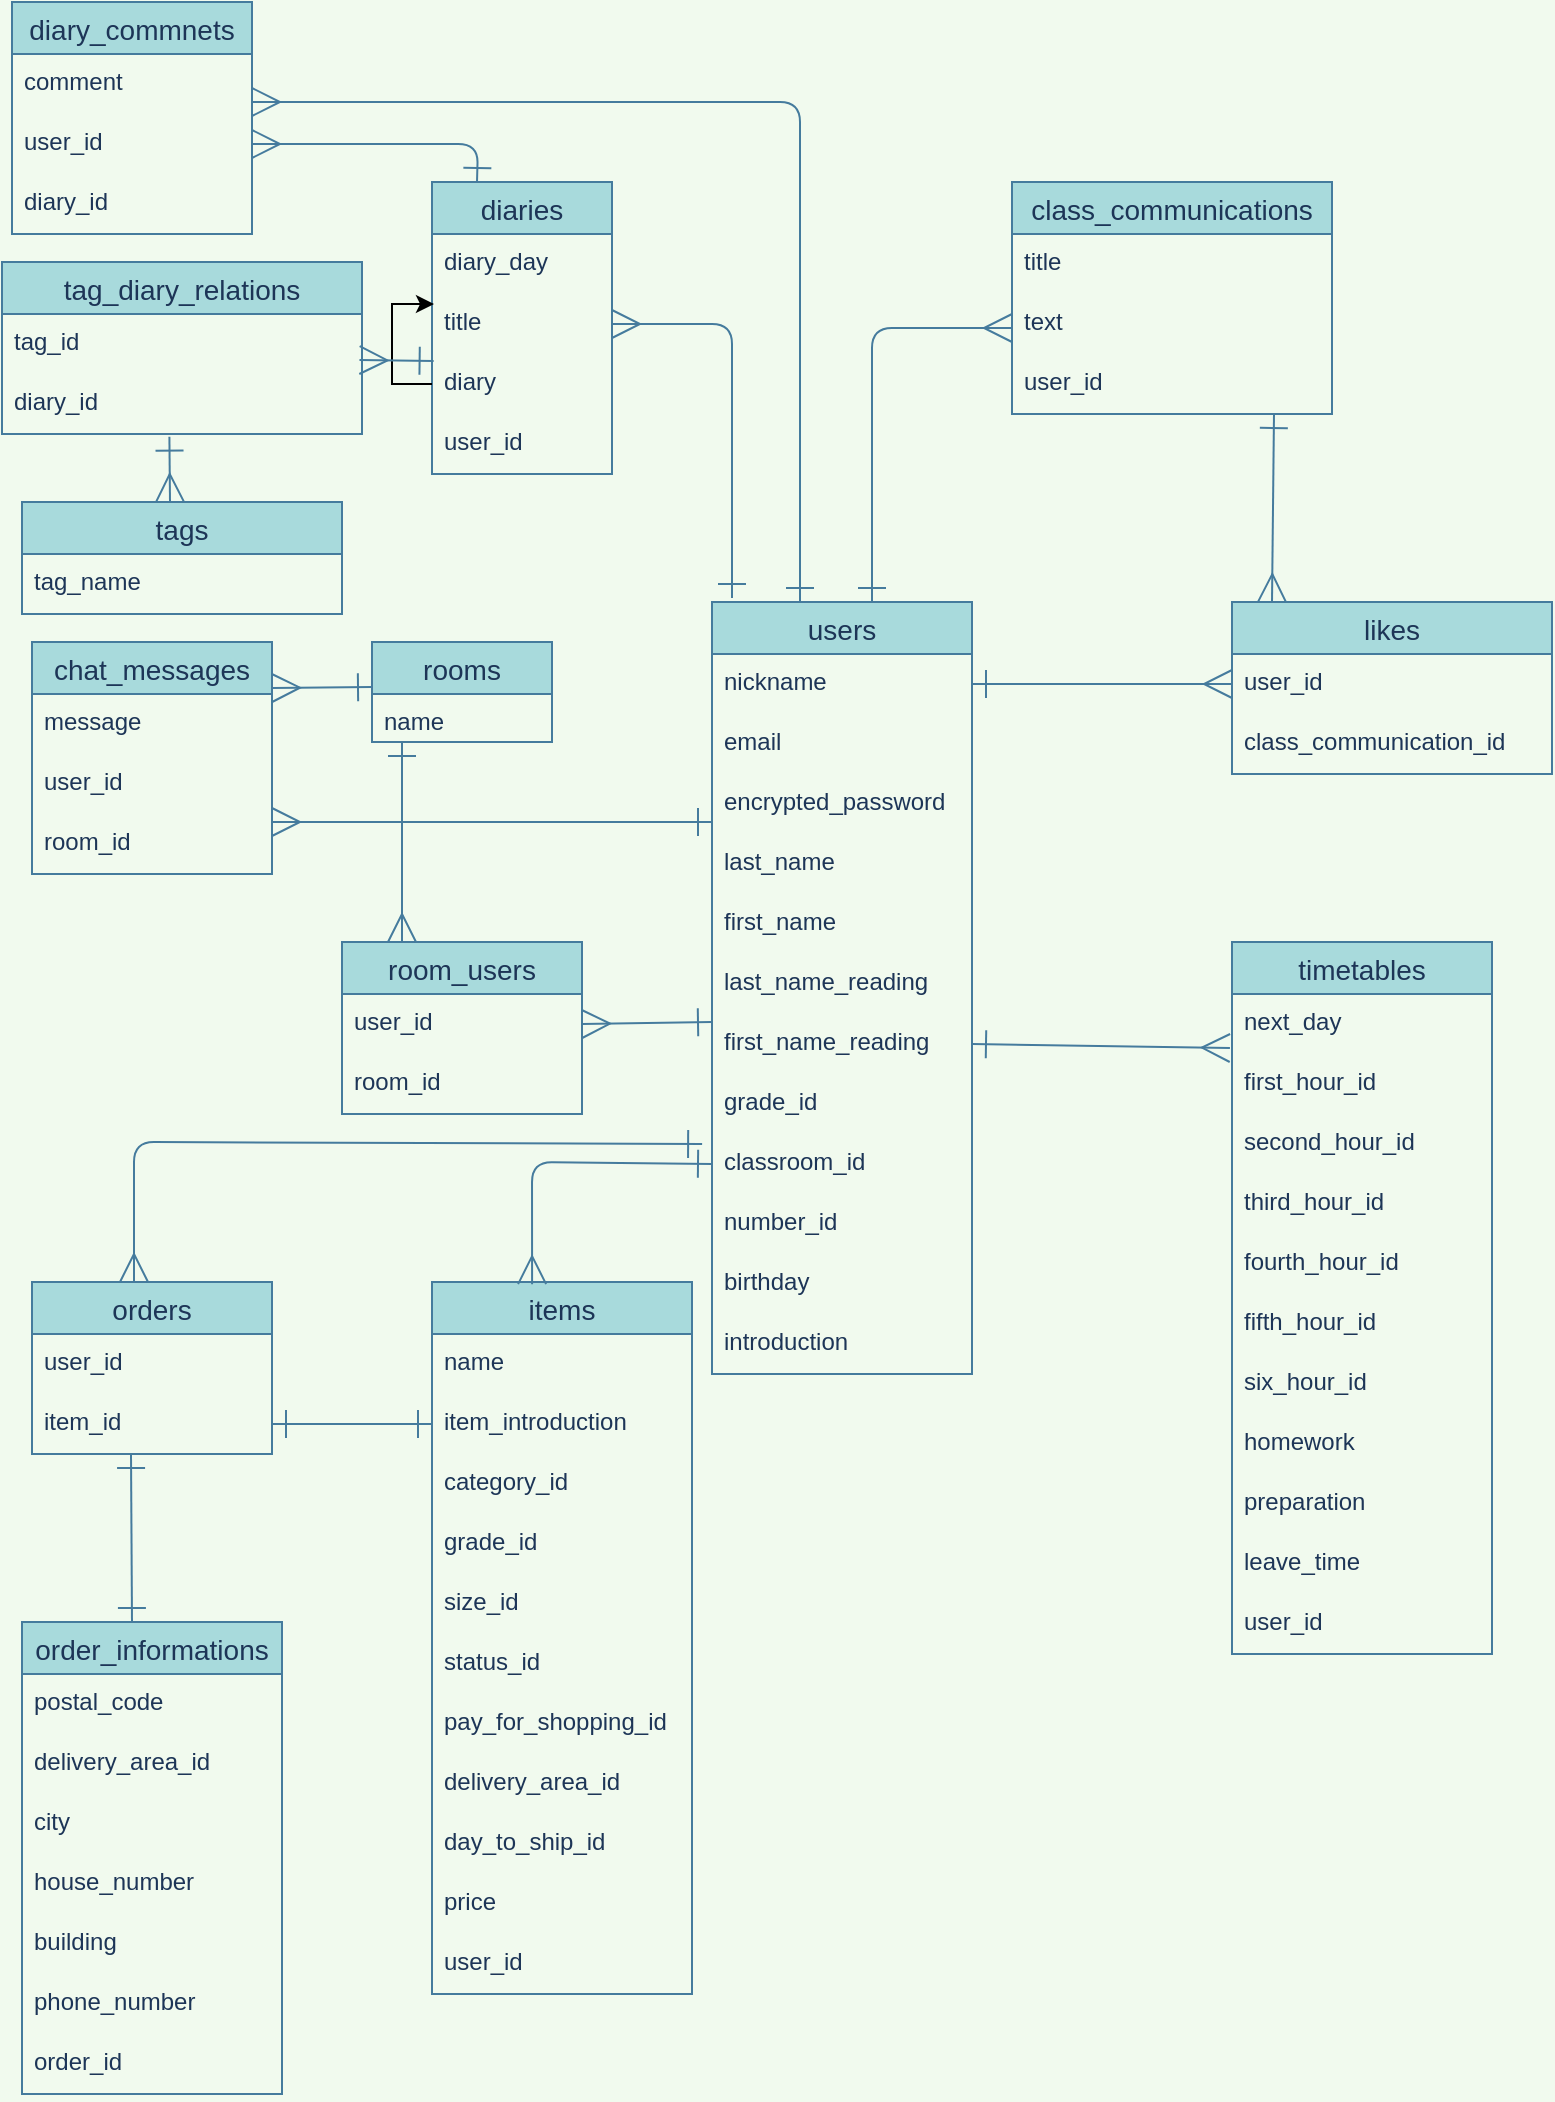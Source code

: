 <mxfile>
    <diagram id="zMT0wAwneieFTZ5EEB_D" name="ページ1">
        <mxGraphModel dx="807" dy="1451" grid="1" gridSize="10" guides="1" tooltips="1" connect="1" arrows="1" fold="1" page="1" pageScale="1" pageWidth="827" pageHeight="1169" background="#F1FAEE" math="0" shadow="0">
            <root>
                <mxCell id="0"/>
                <mxCell id="1" parent="0"/>
                <mxCell id="15" value="users" style="swimlane;fontStyle=0;childLayout=stackLayout;horizontal=1;startSize=26;horizontalStack=0;resizeParent=1;resizeParentMax=0;resizeLast=0;collapsible=1;marginBottom=0;align=center;fontSize=14;fillColor=#A8DADC;strokeColor=#457B9D;fontColor=#1D3557;" parent="1" vertex="1">
                    <mxGeometry x="370" y="290" width="130" height="386" as="geometry"/>
                </mxCell>
                <mxCell id="16" value="nickname" style="text;strokeColor=none;fillColor=none;spacingLeft=4;spacingRight=4;overflow=hidden;rotatable=0;points=[[0,0.5],[1,0.5]];portConstraint=eastwest;fontSize=12;fontColor=#1D3557;" parent="15" vertex="1">
                    <mxGeometry y="26" width="130" height="30" as="geometry"/>
                </mxCell>
                <mxCell id="25" value="email" style="text;strokeColor=none;fillColor=none;spacingLeft=4;spacingRight=4;overflow=hidden;rotatable=0;points=[[0,0.5],[1,0.5]];portConstraint=eastwest;fontSize=12;fontColor=#1D3557;" parent="15" vertex="1">
                    <mxGeometry y="56" width="130" height="30" as="geometry"/>
                </mxCell>
                <mxCell id="26" value="encrypted_password" style="text;strokeColor=none;fillColor=none;spacingLeft=4;spacingRight=4;overflow=hidden;rotatable=0;points=[[0,0.5],[1,0.5]];portConstraint=eastwest;fontSize=12;fontColor=#1D3557;" parent="15" vertex="1">
                    <mxGeometry y="86" width="130" height="30" as="geometry"/>
                </mxCell>
                <mxCell id="28" value="last_name" style="text;strokeColor=none;fillColor=none;spacingLeft=4;spacingRight=4;overflow=hidden;rotatable=0;points=[[0,0.5],[1,0.5]];portConstraint=eastwest;fontSize=12;fontColor=#1D3557;" parent="15" vertex="1">
                    <mxGeometry y="116" width="130" height="30" as="geometry"/>
                </mxCell>
                <mxCell id="29" value="first_name " style="text;strokeColor=none;fillColor=none;spacingLeft=4;spacingRight=4;overflow=hidden;rotatable=0;points=[[0,0.5],[1,0.5]];portConstraint=eastwest;fontSize=12;fontColor=#1D3557;" parent="15" vertex="1">
                    <mxGeometry y="146" width="130" height="30" as="geometry"/>
                </mxCell>
                <mxCell id="30" value="last_name_reading" style="text;strokeColor=none;fillColor=none;spacingLeft=4;spacingRight=4;overflow=hidden;rotatable=0;points=[[0,0.5],[1,0.5]];portConstraint=eastwest;fontSize=12;fontColor=#1D3557;" parent="15" vertex="1">
                    <mxGeometry y="176" width="130" height="30" as="geometry"/>
                </mxCell>
                <mxCell id="31" value="first_name_reading" style="text;strokeColor=none;fillColor=none;spacingLeft=4;spacingRight=4;overflow=hidden;rotatable=0;points=[[0,0.5],[1,0.5]];portConstraint=eastwest;fontSize=12;fontColor=#1D3557;" parent="15" vertex="1">
                    <mxGeometry y="206" width="130" height="30" as="geometry"/>
                </mxCell>
                <mxCell id="136" value="grade_id" style="text;strokeColor=none;fillColor=none;spacingLeft=4;spacingRight=4;overflow=hidden;rotatable=0;points=[[0,0.5],[1,0.5]];portConstraint=eastwest;fontSize=12;fontColor=#1D3557;" parent="15" vertex="1">
                    <mxGeometry y="236" width="130" height="30" as="geometry"/>
                </mxCell>
                <mxCell id="135" value="classroom_id" style="text;strokeColor=none;fillColor=none;spacingLeft=4;spacingRight=4;overflow=hidden;rotatable=0;points=[[0,0.5],[1,0.5]];portConstraint=eastwest;fontSize=12;fontColor=#1D3557;" parent="15" vertex="1">
                    <mxGeometry y="266" width="130" height="30" as="geometry"/>
                </mxCell>
                <mxCell id="137" value="number_id" style="text;strokeColor=none;fillColor=none;spacingLeft=4;spacingRight=4;overflow=hidden;rotatable=0;points=[[0,0.5],[1,0.5]];portConstraint=eastwest;fontSize=12;fontColor=#1D3557;" parent="15" vertex="1">
                    <mxGeometry y="296" width="130" height="30" as="geometry"/>
                </mxCell>
                <mxCell id="33" value="birthday" style="text;strokeColor=none;fillColor=none;spacingLeft=4;spacingRight=4;overflow=hidden;rotatable=0;points=[[0,0.5],[1,0.5]];portConstraint=eastwest;fontSize=12;fontColor=#1D3557;" parent="15" vertex="1">
                    <mxGeometry y="326" width="130" height="30" as="geometry"/>
                </mxCell>
                <mxCell id="34" value="introduction" style="text;strokeColor=none;fillColor=none;spacingLeft=4;spacingRight=4;overflow=hidden;rotatable=0;points=[[0,0.5],[1,0.5]];portConstraint=eastwest;fontSize=12;fontColor=#1D3557;" parent="15" vertex="1">
                    <mxGeometry y="356" width="130" height="30" as="geometry"/>
                </mxCell>
                <mxCell id="35" value="diaries" style="swimlane;fontStyle=0;childLayout=stackLayout;horizontal=1;startSize=26;horizontalStack=0;resizeParent=1;resizeParentMax=0;resizeLast=0;collapsible=1;marginBottom=0;align=center;fontSize=14;fillColor=#A8DADC;strokeColor=#457B9D;fontColor=#1D3557;" parent="1" vertex="1">
                    <mxGeometry x="230" y="80" width="90" height="146" as="geometry"/>
                </mxCell>
                <mxCell id="138" value="diary_day" style="text;strokeColor=none;fillColor=none;spacingLeft=4;spacingRight=4;overflow=hidden;rotatable=0;points=[[0,0.5],[1,0.5]];portConstraint=eastwest;fontSize=12;fontColor=#1D3557;" parent="35" vertex="1">
                    <mxGeometry y="26" width="90" height="30" as="geometry"/>
                </mxCell>
                <mxCell id="36" value="title&#10;" style="text;strokeColor=none;fillColor=none;spacingLeft=4;spacingRight=4;overflow=hidden;rotatable=0;points=[[0,0.5],[1,0.5]];portConstraint=eastwest;fontSize=12;fontColor=#1D3557;" parent="35" vertex="1">
                    <mxGeometry y="56" width="90" height="30" as="geometry"/>
                </mxCell>
                <mxCell id="140" style="edgeStyle=orthogonalEdgeStyle;rounded=0;orthogonalLoop=1;jettySize=auto;html=1;exitX=0;exitY=0.5;exitDx=0;exitDy=0;entryX=0.011;entryY=0.167;entryDx=0;entryDy=0;entryPerimeter=0;" parent="35" source="37" target="36" edge="1">
                    <mxGeometry relative="1" as="geometry"/>
                </mxCell>
                <mxCell id="37" value="diary" style="text;strokeColor=none;fillColor=none;spacingLeft=4;spacingRight=4;overflow=hidden;rotatable=0;points=[[0,0.5],[1,0.5]];portConstraint=eastwest;fontSize=12;fontColor=#1D3557;" parent="35" vertex="1">
                    <mxGeometry y="86" width="90" height="30" as="geometry"/>
                </mxCell>
                <mxCell id="38" value="user_id" style="text;strokeColor=none;fillColor=none;spacingLeft=4;spacingRight=4;overflow=hidden;rotatable=0;points=[[0,0.5],[1,0.5]];portConstraint=eastwest;fontSize=12;fontColor=#1D3557;" parent="35" vertex="1">
                    <mxGeometry y="116" width="90" height="30" as="geometry"/>
                </mxCell>
                <mxCell id="39" value="diary_commnets" style="swimlane;fontStyle=0;childLayout=stackLayout;horizontal=1;startSize=26;horizontalStack=0;resizeParent=1;resizeParentMax=0;resizeLast=0;collapsible=1;marginBottom=0;align=center;fontSize=14;fillColor=#A8DADC;strokeColor=#457B9D;fontColor=#1D3557;" parent="1" vertex="1">
                    <mxGeometry x="20" y="-10" width="120" height="116" as="geometry"/>
                </mxCell>
                <mxCell id="40" value="comment&#10;" style="text;strokeColor=none;fillColor=none;spacingLeft=4;spacingRight=4;overflow=hidden;rotatable=0;points=[[0,0.5],[1,0.5]];portConstraint=eastwest;fontSize=12;fontColor=#1D3557;" parent="39" vertex="1">
                    <mxGeometry y="26" width="120" height="30" as="geometry"/>
                </mxCell>
                <mxCell id="41" value="user_id" style="text;strokeColor=none;fillColor=none;spacingLeft=4;spacingRight=4;overflow=hidden;rotatable=0;points=[[0,0.5],[1,0.5]];portConstraint=eastwest;fontSize=12;fontColor=#1D3557;" parent="39" vertex="1">
                    <mxGeometry y="56" width="120" height="30" as="geometry"/>
                </mxCell>
                <mxCell id="42" value="diary_id" style="text;strokeColor=none;fillColor=none;spacingLeft=4;spacingRight=4;overflow=hidden;rotatable=0;points=[[0,0.5],[1,0.5]];portConstraint=eastwest;fontSize=12;fontColor=#1D3557;" parent="39" vertex="1">
                    <mxGeometry y="86" width="120" height="30" as="geometry"/>
                </mxCell>
                <mxCell id="43" value="rooms" style="swimlane;fontStyle=0;childLayout=stackLayout;horizontal=1;startSize=26;horizontalStack=0;resizeParent=1;resizeParentMax=0;resizeLast=0;collapsible=1;marginBottom=0;align=center;fontSize=14;fillColor=#A8DADC;strokeColor=#457B9D;fontColor=#1D3557;" parent="1" vertex="1">
                    <mxGeometry x="200" y="310" width="90" height="50" as="geometry"/>
                </mxCell>
                <mxCell id="44" value="name" style="text;strokeColor=none;fillColor=none;spacingLeft=4;spacingRight=4;overflow=hidden;rotatable=0;points=[[0,0.5],[1,0.5]];portConstraint=eastwest;fontSize=12;fontColor=#1D3557;" parent="43" vertex="1">
                    <mxGeometry y="26" width="90" height="24" as="geometry"/>
                </mxCell>
                <mxCell id="49" value="chat_messages" style="swimlane;fontStyle=0;childLayout=stackLayout;horizontal=1;startSize=26;horizontalStack=0;resizeParent=1;resizeParentMax=0;resizeLast=0;collapsible=1;marginBottom=0;align=center;fontSize=14;fillColor=#A8DADC;strokeColor=#457B9D;fontColor=#1D3557;" parent="1" vertex="1">
                    <mxGeometry x="30" y="310" width="120" height="116" as="geometry"/>
                </mxCell>
                <mxCell id="50" value="message" style="text;strokeColor=none;fillColor=none;spacingLeft=4;spacingRight=4;overflow=hidden;rotatable=0;points=[[0,0.5],[1,0.5]];portConstraint=eastwest;fontSize=12;fontColor=#1D3557;" parent="49" vertex="1">
                    <mxGeometry y="26" width="120" height="30" as="geometry"/>
                </mxCell>
                <mxCell id="51" value="user_id" style="text;strokeColor=none;fillColor=none;spacingLeft=4;spacingRight=4;overflow=hidden;rotatable=0;points=[[0,0.5],[1,0.5]];portConstraint=eastwest;fontSize=12;fontColor=#1D3557;" parent="49" vertex="1">
                    <mxGeometry y="56" width="120" height="30" as="geometry"/>
                </mxCell>
                <mxCell id="52" value="room_id" style="text;strokeColor=none;fillColor=none;spacingLeft=4;spacingRight=4;overflow=hidden;rotatable=0;points=[[0,0.5],[1,0.5]];portConstraint=eastwest;fontSize=12;fontColor=#1D3557;" parent="49" vertex="1">
                    <mxGeometry y="86" width="120" height="30" as="geometry"/>
                </mxCell>
                <mxCell id="53" value="room_users" style="swimlane;fontStyle=0;childLayout=stackLayout;horizontal=1;startSize=26;horizontalStack=0;resizeParent=1;resizeParentMax=0;resizeLast=0;collapsible=1;marginBottom=0;align=center;fontSize=14;fillColor=#A8DADC;strokeColor=#457B9D;fontColor=#1D3557;" parent="1" vertex="1">
                    <mxGeometry x="185" y="460" width="120" height="86" as="geometry"/>
                </mxCell>
                <mxCell id="55" value="user_id" style="text;strokeColor=none;fillColor=none;spacingLeft=4;spacingRight=4;overflow=hidden;rotatable=0;points=[[0,0.5],[1,0.5]];portConstraint=eastwest;fontSize=12;fontColor=#1D3557;" parent="53" vertex="1">
                    <mxGeometry y="26" width="120" height="30" as="geometry"/>
                </mxCell>
                <mxCell id="56" value="room_id" style="text;strokeColor=none;fillColor=none;spacingLeft=4;spacingRight=4;overflow=hidden;rotatable=0;points=[[0,0.5],[1,0.5]];portConstraint=eastwest;fontSize=12;fontColor=#1D3557;" parent="53" vertex="1">
                    <mxGeometry y="56" width="120" height="30" as="geometry"/>
                </mxCell>
                <mxCell id="57" value="items" style="swimlane;fontStyle=0;childLayout=stackLayout;horizontal=1;startSize=26;horizontalStack=0;resizeParent=1;resizeParentMax=0;resizeLast=0;collapsible=1;marginBottom=0;align=center;fontSize=14;fillColor=#A8DADC;strokeColor=#457B9D;fontColor=#1D3557;" parent="1" vertex="1">
                    <mxGeometry x="230" y="630" width="130" height="356" as="geometry"/>
                </mxCell>
                <mxCell id="58" value="name " style="text;strokeColor=none;fillColor=none;spacingLeft=4;spacingRight=4;overflow=hidden;rotatable=0;points=[[0,0.5],[1,0.5]];portConstraint=eastwest;fontSize=12;fontColor=#1D3557;" parent="57" vertex="1">
                    <mxGeometry y="26" width="130" height="30" as="geometry"/>
                </mxCell>
                <mxCell id="59" value="item_introduction " style="text;strokeColor=none;fillColor=none;spacingLeft=4;spacingRight=4;overflow=hidden;rotatable=0;points=[[0,0.5],[1,0.5]];portConstraint=eastwest;fontSize=12;fontColor=#1D3557;" parent="57" vertex="1">
                    <mxGeometry y="56" width="130" height="30" as="geometry"/>
                </mxCell>
                <mxCell id="60" value="category_id &#10;" style="text;strokeColor=none;fillColor=none;spacingLeft=4;spacingRight=4;overflow=hidden;rotatable=0;points=[[0,0.5],[1,0.5]];portConstraint=eastwest;fontSize=12;fontColor=#1D3557;" parent="57" vertex="1">
                    <mxGeometry y="86" width="130" height="30" as="geometry"/>
                </mxCell>
                <mxCell id="61" value="grade_id" style="text;strokeColor=none;fillColor=none;spacingLeft=4;spacingRight=4;overflow=hidden;rotatable=0;points=[[0,0.5],[1,0.5]];portConstraint=eastwest;fontSize=12;fontColor=#1D3557;" parent="57" vertex="1">
                    <mxGeometry y="116" width="130" height="30" as="geometry"/>
                </mxCell>
                <mxCell id="62" value="size_id" style="text;strokeColor=none;fillColor=none;spacingLeft=4;spacingRight=4;overflow=hidden;rotatable=0;points=[[0,0.5],[1,0.5]];portConstraint=eastwest;fontSize=12;fontColor=#1D3557;" parent="57" vertex="1">
                    <mxGeometry y="146" width="130" height="30" as="geometry"/>
                </mxCell>
                <mxCell id="63" value="status_id" style="text;strokeColor=none;fillColor=none;spacingLeft=4;spacingRight=4;overflow=hidden;rotatable=0;points=[[0,0.5],[1,0.5]];portConstraint=eastwest;fontSize=12;fontColor=#1D3557;" parent="57" vertex="1">
                    <mxGeometry y="176" width="130" height="30" as="geometry"/>
                </mxCell>
                <mxCell id="64" value="pay_for_shopping_id" style="text;strokeColor=none;fillColor=none;spacingLeft=4;spacingRight=4;overflow=hidden;rotatable=0;points=[[0,0.5],[1,0.5]];portConstraint=eastwest;fontSize=12;fontColor=#1D3557;" parent="57" vertex="1">
                    <mxGeometry y="206" width="130" height="30" as="geometry"/>
                </mxCell>
                <mxCell id="70" value="delivery_area_id" style="text;strokeColor=none;fillColor=none;spacingLeft=4;spacingRight=4;overflow=hidden;rotatable=0;points=[[0,0.5],[1,0.5]];portConstraint=eastwest;fontSize=12;fontColor=#1D3557;" parent="57" vertex="1">
                    <mxGeometry y="236" width="130" height="30" as="geometry"/>
                </mxCell>
                <mxCell id="65" value="day_to_ship_id&#10;" style="text;strokeColor=none;fillColor=none;spacingLeft=4;spacingRight=4;overflow=hidden;rotatable=0;points=[[0,0.5],[1,0.5]];portConstraint=eastwest;fontSize=12;fontColor=#1D3557;" parent="57" vertex="1">
                    <mxGeometry y="266" width="130" height="30" as="geometry"/>
                </mxCell>
                <mxCell id="66" value="price &#10;" style="text;strokeColor=none;fillColor=none;spacingLeft=4;spacingRight=4;overflow=hidden;rotatable=0;points=[[0,0.5],[1,0.5]];portConstraint=eastwest;fontSize=12;fontColor=#1D3557;" parent="57" vertex="1">
                    <mxGeometry y="296" width="130" height="30" as="geometry"/>
                </mxCell>
                <mxCell id="67" value="user_id" style="text;strokeColor=none;fillColor=none;spacingLeft=4;spacingRight=4;overflow=hidden;rotatable=0;points=[[0,0.5],[1,0.5]];portConstraint=eastwest;fontSize=12;fontColor=#1D3557;" parent="57" vertex="1">
                    <mxGeometry y="326" width="130" height="30" as="geometry"/>
                </mxCell>
                <mxCell id="71" value="orders" style="swimlane;fontStyle=0;childLayout=stackLayout;horizontal=1;startSize=26;horizontalStack=0;resizeParent=1;resizeParentMax=0;resizeLast=0;collapsible=1;marginBottom=0;align=center;fontSize=14;fillColor=#A8DADC;strokeColor=#457B9D;fontColor=#1D3557;" parent="1" vertex="1">
                    <mxGeometry x="30" y="630" width="120" height="86" as="geometry"/>
                </mxCell>
                <mxCell id="72" value="user_id" style="text;strokeColor=none;fillColor=none;spacingLeft=4;spacingRight=4;overflow=hidden;rotatable=0;points=[[0,0.5],[1,0.5]];portConstraint=eastwest;fontSize=12;fontColor=#1D3557;" parent="71" vertex="1">
                    <mxGeometry y="26" width="120" height="30" as="geometry"/>
                </mxCell>
                <mxCell id="73" value="item_id" style="text;strokeColor=none;fillColor=none;spacingLeft=4;spacingRight=4;overflow=hidden;rotatable=0;points=[[0,0.5],[1,0.5]];portConstraint=eastwest;fontSize=12;fontColor=#1D3557;" parent="71" vertex="1">
                    <mxGeometry y="56" width="120" height="30" as="geometry"/>
                </mxCell>
                <mxCell id="74" value="order_informations" style="swimlane;fontStyle=0;childLayout=stackLayout;horizontal=1;startSize=26;horizontalStack=0;resizeParent=1;resizeParentMax=0;resizeLast=0;collapsible=1;marginBottom=0;align=center;fontSize=14;fillColor=#A8DADC;strokeColor=#457B9D;fontColor=#1D3557;" parent="1" vertex="1">
                    <mxGeometry x="25" y="800" width="130" height="236" as="geometry"/>
                </mxCell>
                <mxCell id="76" value="postal_code" style="text;strokeColor=none;fillColor=none;spacingLeft=4;spacingRight=4;overflow=hidden;rotatable=0;points=[[0,0.5],[1,0.5]];portConstraint=eastwest;fontSize=12;fontColor=#1D3557;" parent="74" vertex="1">
                    <mxGeometry y="26" width="130" height="30" as="geometry"/>
                </mxCell>
                <mxCell id="77" value="delivery_area_id" style="text;strokeColor=none;fillColor=none;spacingLeft=4;spacingRight=4;overflow=hidden;rotatable=0;points=[[0,0.5],[1,0.5]];portConstraint=eastwest;fontSize=12;fontColor=#1D3557;" parent="74" vertex="1">
                    <mxGeometry y="56" width="130" height="30" as="geometry"/>
                </mxCell>
                <mxCell id="78" value="city" style="text;strokeColor=none;fillColor=none;spacingLeft=4;spacingRight=4;overflow=hidden;rotatable=0;points=[[0,0.5],[1,0.5]];portConstraint=eastwest;fontSize=12;fontColor=#1D3557;" parent="74" vertex="1">
                    <mxGeometry y="86" width="130" height="30" as="geometry"/>
                </mxCell>
                <mxCell id="79" value="house_number" style="text;strokeColor=none;fillColor=none;spacingLeft=4;spacingRight=4;overflow=hidden;rotatable=0;points=[[0,0.5],[1,0.5]];portConstraint=eastwest;fontSize=12;fontColor=#1D3557;" parent="74" vertex="1">
                    <mxGeometry y="116" width="130" height="30" as="geometry"/>
                </mxCell>
                <mxCell id="80" value="building" style="text;strokeColor=none;fillColor=none;spacingLeft=4;spacingRight=4;overflow=hidden;rotatable=0;points=[[0,0.5],[1,0.5]];portConstraint=eastwest;fontSize=12;fontColor=#1D3557;" parent="74" vertex="1">
                    <mxGeometry y="146" width="130" height="30" as="geometry"/>
                </mxCell>
                <mxCell id="81" value="phone_number" style="text;strokeColor=none;fillColor=none;spacingLeft=4;spacingRight=4;overflow=hidden;rotatable=0;points=[[0,0.5],[1,0.5]];portConstraint=eastwest;fontSize=12;fontColor=#1D3557;" parent="74" vertex="1">
                    <mxGeometry y="176" width="130" height="30" as="geometry"/>
                </mxCell>
                <mxCell id="85" value="order_id" style="text;strokeColor=none;fillColor=none;spacingLeft=4;spacingRight=4;overflow=hidden;rotatable=0;points=[[0,0.5],[1,0.5]];portConstraint=eastwest;fontSize=12;fontColor=#1D3557;" parent="74" vertex="1">
                    <mxGeometry y="206" width="130" height="30" as="geometry"/>
                </mxCell>
                <mxCell id="86" value="class_communications" style="swimlane;fontStyle=0;childLayout=stackLayout;horizontal=1;startSize=26;horizontalStack=0;resizeParent=1;resizeParentMax=0;resizeLast=0;collapsible=1;marginBottom=0;align=center;fontSize=14;fillColor=#A8DADC;strokeColor=#457B9D;fontColor=#1D3557;" parent="1" vertex="1">
                    <mxGeometry x="520" y="80" width="160" height="116" as="geometry"/>
                </mxCell>
                <mxCell id="87" value="title" style="text;strokeColor=none;fillColor=none;spacingLeft=4;spacingRight=4;overflow=hidden;rotatable=0;points=[[0,0.5],[1,0.5]];portConstraint=eastwest;fontSize=12;fontColor=#1D3557;" parent="86" vertex="1">
                    <mxGeometry y="26" width="160" height="30" as="geometry"/>
                </mxCell>
                <mxCell id="88" value="text" style="text;strokeColor=none;fillColor=none;spacingLeft=4;spacingRight=4;overflow=hidden;rotatable=0;points=[[0,0.5],[1,0.5]];portConstraint=eastwest;fontSize=12;fontColor=#1D3557;" parent="86" vertex="1">
                    <mxGeometry y="56" width="160" height="30" as="geometry"/>
                </mxCell>
                <mxCell id="89" value="user_id" style="text;strokeColor=none;fillColor=none;spacingLeft=4;spacingRight=4;overflow=hidden;rotatable=0;points=[[0,0.5],[1,0.5]];portConstraint=eastwest;fontSize=12;fontColor=#1D3557;" parent="86" vertex="1">
                    <mxGeometry y="86" width="160" height="30" as="geometry"/>
                </mxCell>
                <mxCell id="90" value="likes" style="swimlane;fontStyle=0;childLayout=stackLayout;horizontal=1;startSize=26;horizontalStack=0;resizeParent=1;resizeParentMax=0;resizeLast=0;collapsible=1;marginBottom=0;align=center;fontSize=14;fillColor=#A8DADC;strokeColor=#457B9D;fontColor=#1D3557;" parent="1" vertex="1">
                    <mxGeometry x="630" y="290" width="160" height="86" as="geometry"/>
                </mxCell>
                <mxCell id="91" value="user_id" style="text;strokeColor=none;fillColor=none;spacingLeft=4;spacingRight=4;overflow=hidden;rotatable=0;points=[[0,0.5],[1,0.5]];portConstraint=eastwest;fontSize=12;fontColor=#1D3557;" parent="90" vertex="1">
                    <mxGeometry y="26" width="160" height="30" as="geometry"/>
                </mxCell>
                <mxCell id="92" value="class_communication_id" style="text;strokeColor=none;fillColor=none;spacingLeft=4;spacingRight=4;overflow=hidden;rotatable=0;points=[[0,0.5],[1,0.5]];portConstraint=eastwest;fontSize=12;fontColor=#1D3557;" parent="90" vertex="1">
                    <mxGeometry y="56" width="160" height="30" as="geometry"/>
                </mxCell>
                <mxCell id="96" value="tags" style="swimlane;fontStyle=0;childLayout=stackLayout;horizontal=1;startSize=26;horizontalStack=0;resizeParent=1;resizeParentMax=0;resizeLast=0;collapsible=1;marginBottom=0;align=center;fontSize=14;fillColor=#A8DADC;strokeColor=#457B9D;fontColor=#1D3557;" parent="1" vertex="1">
                    <mxGeometry x="25" y="240" width="160" height="56" as="geometry"/>
                </mxCell>
                <mxCell id="97" value="tag_name" style="text;strokeColor=none;fillColor=none;spacingLeft=4;spacingRight=4;overflow=hidden;rotatable=0;points=[[0,0.5],[1,0.5]];portConstraint=eastwest;fontSize=12;fontColor=#1D3557;" parent="96" vertex="1">
                    <mxGeometry y="26" width="160" height="30" as="geometry"/>
                </mxCell>
                <mxCell id="99" value="tag_diary_relations" style="swimlane;fontStyle=0;childLayout=stackLayout;horizontal=1;startSize=26;horizontalStack=0;resizeParent=1;resizeParentMax=0;resizeLast=0;collapsible=1;marginBottom=0;align=center;fontSize=14;fillColor=#A8DADC;strokeColor=#457B9D;fontColor=#1D3557;" parent="1" vertex="1">
                    <mxGeometry x="15" y="120" width="180" height="86" as="geometry"/>
                </mxCell>
                <mxCell id="100" value="tag_id" style="text;strokeColor=none;fillColor=none;spacingLeft=4;spacingRight=4;overflow=hidden;rotatable=0;points=[[0,0.5],[1,0.5]];portConstraint=eastwest;fontSize=12;fontColor=#1D3557;" parent="99" vertex="1">
                    <mxGeometry y="26" width="180" height="30" as="geometry"/>
                </mxCell>
                <mxCell id="103" value="diary_id" style="text;strokeColor=none;fillColor=none;spacingLeft=4;spacingRight=4;overflow=hidden;rotatable=0;points=[[0,0.5],[1,0.5]];portConstraint=eastwest;fontSize=12;fontColor=#1D3557;" parent="99" vertex="1">
                    <mxGeometry y="56" width="180" height="30" as="geometry"/>
                </mxCell>
                <mxCell id="104" value="timetables" style="swimlane;fontStyle=0;childLayout=stackLayout;horizontal=1;startSize=26;horizontalStack=0;resizeParent=1;resizeParentMax=0;resizeLast=0;collapsible=1;marginBottom=0;align=center;fontSize=14;fillColor=#A8DADC;strokeColor=#457B9D;fontColor=#1D3557;" parent="1" vertex="1">
                    <mxGeometry x="630" y="460" width="130" height="356" as="geometry"/>
                </mxCell>
                <mxCell id="116" value="next_day" style="text;strokeColor=none;fillColor=none;spacingLeft=4;spacingRight=4;overflow=hidden;rotatable=0;points=[[0,0.5],[1,0.5]];portConstraint=eastwest;fontSize=12;fontColor=#1D3557;" parent="104" vertex="1">
                    <mxGeometry y="26" width="130" height="30" as="geometry"/>
                </mxCell>
                <mxCell id="105" value="first_hour_id" style="text;strokeColor=none;fillColor=none;spacingLeft=4;spacingRight=4;overflow=hidden;rotatable=0;points=[[0,0.5],[1,0.5]];portConstraint=eastwest;fontSize=12;fontColor=#1D3557;" parent="104" vertex="1">
                    <mxGeometry y="56" width="130" height="30" as="geometry"/>
                </mxCell>
                <mxCell id="106" value="second_hour_id" style="text;strokeColor=none;fillColor=none;spacingLeft=4;spacingRight=4;overflow=hidden;rotatable=0;points=[[0,0.5],[1,0.5]];portConstraint=eastwest;fontSize=12;fontColor=#1D3557;" parent="104" vertex="1">
                    <mxGeometry y="86" width="130" height="30" as="geometry"/>
                </mxCell>
                <mxCell id="107" value="third_hour_id" style="text;strokeColor=none;fillColor=none;spacingLeft=4;spacingRight=4;overflow=hidden;rotatable=0;points=[[0,0.5],[1,0.5]];portConstraint=eastwest;fontSize=12;fontColor=#1D3557;" parent="104" vertex="1">
                    <mxGeometry y="116" width="130" height="30" as="geometry"/>
                </mxCell>
                <mxCell id="108" value="fourth_hour_id" style="text;strokeColor=none;fillColor=none;spacingLeft=4;spacingRight=4;overflow=hidden;rotatable=0;points=[[0,0.5],[1,0.5]];portConstraint=eastwest;fontSize=12;fontColor=#1D3557;" parent="104" vertex="1">
                    <mxGeometry y="146" width="130" height="30" as="geometry"/>
                </mxCell>
                <mxCell id="109" value="fifth_hour_id" style="text;strokeColor=none;fillColor=none;spacingLeft=4;spacingRight=4;overflow=hidden;rotatable=0;points=[[0,0.5],[1,0.5]];portConstraint=eastwest;fontSize=12;fontColor=#1D3557;" parent="104" vertex="1">
                    <mxGeometry y="176" width="130" height="30" as="geometry"/>
                </mxCell>
                <mxCell id="110" value="six_hour_id" style="text;strokeColor=none;fillColor=none;spacingLeft=4;spacingRight=4;overflow=hidden;rotatable=0;points=[[0,0.5],[1,0.5]];portConstraint=eastwest;fontSize=12;fontColor=#1D3557;" parent="104" vertex="1">
                    <mxGeometry y="206" width="130" height="30" as="geometry"/>
                </mxCell>
                <mxCell id="111" value="homework" style="text;strokeColor=none;fillColor=none;spacingLeft=4;spacingRight=4;overflow=hidden;rotatable=0;points=[[0,0.5],[1,0.5]];portConstraint=eastwest;fontSize=12;fontColor=#1D3557;" parent="104" vertex="1">
                    <mxGeometry y="236" width="130" height="30" as="geometry"/>
                </mxCell>
                <mxCell id="112" value="preparation" style="text;strokeColor=none;fillColor=none;spacingLeft=4;spacingRight=4;overflow=hidden;rotatable=0;points=[[0,0.5],[1,0.5]];portConstraint=eastwest;fontSize=12;fontColor=#1D3557;" parent="104" vertex="1">
                    <mxGeometry y="266" width="130" height="30" as="geometry"/>
                </mxCell>
                <mxCell id="113" value="leave_time" style="text;strokeColor=none;fillColor=none;spacingLeft=4;spacingRight=4;overflow=hidden;rotatable=0;points=[[0,0.5],[1,0.5]];portConstraint=eastwest;fontSize=12;fontColor=#1D3557;" parent="104" vertex="1">
                    <mxGeometry y="296" width="130" height="30" as="geometry"/>
                </mxCell>
                <mxCell id="115" value="user_id" style="text;strokeColor=none;fillColor=none;spacingLeft=4;spacingRight=4;overflow=hidden;rotatable=0;points=[[0,0.5],[1,0.5]];portConstraint=eastwest;fontSize=12;fontColor=#1D3557;" parent="104" vertex="1">
                    <mxGeometry y="326" width="130" height="30" as="geometry"/>
                </mxCell>
                <mxCell id="118" style="edgeStyle=none;rounded=1;sketch=0;orthogonalLoop=1;jettySize=auto;html=1;entryX=1;entryY=0.5;entryDx=0;entryDy=0;fontColor=#1D3557;strokeColor=#457B9D;fillColor=#A8DADC;endArrow=ERmany;endFill=0;endSize=12;startSize=12;startArrow=ERone;startFill=0;" parent="1" target="36" edge="1">
                    <mxGeometry relative="1" as="geometry">
                        <mxPoint x="380" y="288" as="sourcePoint"/>
                        <Array as="points">
                            <mxPoint x="380" y="220"/>
                            <mxPoint x="380" y="151"/>
                            <mxPoint x="340" y="151"/>
                        </Array>
                    </mxGeometry>
                </mxCell>
                <mxCell id="119" style="edgeStyle=none;rounded=1;sketch=0;orthogonalLoop=1;jettySize=auto;html=1;exitX=0.25;exitY=0;exitDx=0;exitDy=0;entryX=1;entryY=0.5;entryDx=0;entryDy=0;fontColor=#1D3557;startArrow=ERone;startFill=0;endArrow=ERmany;endFill=0;startSize=12;endSize=12;strokeColor=#457B9D;fillColor=#A8DADC;" parent="1" source="35" target="41" edge="1">
                    <mxGeometry relative="1" as="geometry">
                        <Array as="points">
                            <mxPoint x="253" y="61"/>
                        </Array>
                    </mxGeometry>
                </mxCell>
                <mxCell id="120" style="edgeStyle=none;rounded=1;sketch=0;orthogonalLoop=1;jettySize=auto;html=1;fontColor=#1D3557;strokeColor=#457B9D;fillColor=#A8DADC;endArrow=ERmany;endFill=0;endSize=12;startSize=12;startArrow=ERone;startFill=0;" parent="1" edge="1">
                    <mxGeometry relative="1" as="geometry">
                        <mxPoint x="414" y="290" as="sourcePoint"/>
                        <mxPoint x="140" y="40" as="targetPoint"/>
                        <Array as="points">
                            <mxPoint x="414" y="222"/>
                            <mxPoint x="414" y="40"/>
                            <mxPoint x="210" y="40"/>
                            <mxPoint x="190" y="40"/>
                        </Array>
                    </mxGeometry>
                </mxCell>
                <mxCell id="121" style="edgeStyle=none;rounded=1;sketch=0;orthogonalLoop=1;jettySize=auto;html=1;fontColor=#1D3557;startArrow=ERone;startFill=0;endArrow=ERmany;endFill=0;startSize=12;endSize=12;strokeColor=#457B9D;fillColor=#A8DADC;" parent="1" edge="1">
                    <mxGeometry relative="1" as="geometry">
                        <mxPoint x="370" y="500" as="sourcePoint"/>
                        <mxPoint x="305" y="501" as="targetPoint"/>
                    </mxGeometry>
                </mxCell>
                <mxCell id="122" style="edgeStyle=none;rounded=1;sketch=0;orthogonalLoop=1;jettySize=auto;html=1;fontColor=#1D3557;strokeColor=#457B9D;fillColor=#A8DADC;endArrow=ERmany;endFill=0;endSize=12;startSize=12;startArrow=ERone;startFill=0;entryX=0.25;entryY=0;entryDx=0;entryDy=0;" parent="1" target="53" edge="1">
                    <mxGeometry relative="1" as="geometry">
                        <mxPoint x="215" y="360" as="sourcePoint"/>
                        <mxPoint x="215" y="460" as="targetPoint"/>
                        <Array as="points"/>
                    </mxGeometry>
                </mxCell>
                <mxCell id="123" style="edgeStyle=none;rounded=1;sketch=0;orthogonalLoop=1;jettySize=auto;html=1;exitX=0;exitY=0.5;exitDx=0;exitDy=0;fontColor=#1D3557;startArrow=ERone;startFill=0;endArrow=ERmany;endFill=0;startSize=12;endSize=12;strokeColor=#457B9D;fillColor=#A8DADC;" parent="1" edge="1">
                    <mxGeometry relative="1" as="geometry">
                        <mxPoint x="370" y="400" as="sourcePoint"/>
                        <mxPoint x="150" y="400" as="targetPoint"/>
                    </mxGeometry>
                </mxCell>
                <mxCell id="124" style="edgeStyle=none;rounded=1;sketch=0;orthogonalLoop=1;jettySize=auto;html=1;exitX=0;exitY=0.5;exitDx=0;exitDy=0;fontColor=#1D3557;startArrow=ERone;startFill=0;endArrow=ERmany;endFill=0;startSize=12;endSize=12;strokeColor=#457B9D;fillColor=#A8DADC;" parent="1" edge="1">
                    <mxGeometry relative="1" as="geometry">
                        <mxPoint x="200" y="332.5" as="sourcePoint"/>
                        <mxPoint x="150" y="333" as="targetPoint"/>
                    </mxGeometry>
                </mxCell>
                <mxCell id="125" style="edgeStyle=none;rounded=1;sketch=0;orthogonalLoop=1;jettySize=auto;html=1;exitX=0;exitY=0.5;exitDx=0;exitDy=0;entryX=0.385;entryY=0.003;entryDx=0;entryDy=0;entryPerimeter=0;fontColor=#1D3557;startArrow=ERone;startFill=0;endArrow=ERmany;endFill=0;startSize=12;endSize=12;strokeColor=#457B9D;fillColor=#A8DADC;" parent="1" source="135" target="57" edge="1">
                    <mxGeometry relative="1" as="geometry">
                        <Array as="points">
                            <mxPoint x="280" y="570"/>
                        </Array>
                    </mxGeometry>
                </mxCell>
                <mxCell id="126" style="edgeStyle=none;rounded=1;sketch=0;orthogonalLoop=1;jettySize=auto;html=1;exitX=-0.038;exitY=0.167;exitDx=0;exitDy=0;entryX=0.425;entryY=0;entryDx=0;entryDy=0;entryPerimeter=0;fontColor=#1D3557;startArrow=ERone;startFill=0;endArrow=ERmany;endFill=0;startSize=12;endSize=12;strokeColor=#457B9D;fillColor=#A8DADC;exitPerimeter=0;" parent="1" source="135" target="71" edge="1">
                    <mxGeometry relative="1" as="geometry">
                        <mxPoint x="370" y="555.5" as="sourcePoint"/>
                        <mxPoint x="280.95" y="614.5" as="targetPoint"/>
                        <Array as="points">
                            <mxPoint x="81" y="560"/>
                        </Array>
                    </mxGeometry>
                </mxCell>
                <mxCell id="127" style="edgeStyle=none;rounded=1;sketch=0;orthogonalLoop=1;jettySize=auto;html=1;entryX=1;entryY=0.5;entryDx=0;entryDy=0;fontColor=#1D3557;startArrow=ERone;startFill=0;endArrow=ERone;endFill=0;startSize=12;endSize=12;strokeColor=#457B9D;fillColor=#A8DADC;" parent="1" target="73" edge="1">
                    <mxGeometry relative="1" as="geometry">
                        <mxPoint x="230" y="701" as="sourcePoint"/>
                    </mxGeometry>
                </mxCell>
                <mxCell id="128" style="edgeStyle=none;rounded=1;sketch=0;orthogonalLoop=1;jettySize=auto;html=1;fontColor=#1D3557;strokeColor=#457B9D;fillColor=#A8DADC;endArrow=ERone;endFill=0;endSize=12;startSize=12;startArrow=ERone;startFill=0;" parent="1" edge="1">
                    <mxGeometry relative="1" as="geometry">
                        <mxPoint x="79.5" y="716" as="sourcePoint"/>
                        <mxPoint x="80" y="800" as="targetPoint"/>
                        <Array as="points"/>
                    </mxGeometry>
                </mxCell>
                <mxCell id="129" style="edgeStyle=none;rounded=1;sketch=0;orthogonalLoop=1;jettySize=auto;html=1;fontColor=#1D3557;strokeColor=#457B9D;fillColor=#A8DADC;endArrow=ERmany;endFill=0;endSize=12;startSize=12;startArrow=ERone;startFill=0;" parent="1" edge="1">
                    <mxGeometry relative="1" as="geometry">
                        <mxPoint x="450" y="290" as="sourcePoint"/>
                        <mxPoint x="520" y="153" as="targetPoint"/>
                        <Array as="points">
                            <mxPoint x="450" y="222"/>
                            <mxPoint x="450" y="153"/>
                            <mxPoint x="510" y="153"/>
                        </Array>
                    </mxGeometry>
                </mxCell>
                <mxCell id="130" style="edgeStyle=none;rounded=1;sketch=0;orthogonalLoop=1;jettySize=auto;html=1;fontColor=#1D3557;strokeColor=#457B9D;fillColor=#A8DADC;endArrow=ERmany;endFill=0;endSize=12;startSize=12;startArrow=ERone;startFill=0;exitX=0.009;exitY=0.116;exitDx=0;exitDy=0;exitPerimeter=0;entryX=0.993;entryY=0.767;entryDx=0;entryDy=0;entryPerimeter=0;" parent="1" source="37" target="100" edge="1">
                    <mxGeometry relative="1" as="geometry">
                        <mxPoint x="560" y="196" as="sourcePoint"/>
                        <mxPoint x="200" y="169" as="targetPoint"/>
                        <Array as="points"/>
                    </mxGeometry>
                </mxCell>
                <mxCell id="131" style="edgeStyle=none;rounded=1;sketch=0;orthogonalLoop=1;jettySize=auto;html=1;fontColor=#1D3557;strokeColor=#457B9D;fillColor=#A8DADC;endArrow=ERone;endFill=0;endSize=12;startSize=12;startArrow=ERmany;startFill=0;entryX=0.465;entryY=1.044;entryDx=0;entryDy=0;entryPerimeter=0;" parent="1" target="103" edge="1">
                    <mxGeometry relative="1" as="geometry">
                        <mxPoint x="99" y="240" as="sourcePoint"/>
                        <mxPoint x="560.5" y="580" as="targetPoint"/>
                        <Array as="points"/>
                    </mxGeometry>
                </mxCell>
                <mxCell id="132" style="edgeStyle=none;rounded=1;sketch=0;orthogonalLoop=1;jettySize=auto;html=1;exitX=1;exitY=0.5;exitDx=0;exitDy=0;entryX=0;entryY=0.5;entryDx=0;entryDy=0;fontColor=#1D3557;startArrow=ERone;startFill=0;endArrow=ERmany;endFill=0;startSize=12;endSize=12;strokeColor=#457B9D;fillColor=#A8DADC;" parent="1" source="16" target="91" edge="1">
                    <mxGeometry relative="1" as="geometry"/>
                </mxCell>
                <mxCell id="133" style="edgeStyle=none;rounded=1;sketch=0;orthogonalLoop=1;jettySize=auto;html=1;fontColor=#1D3557;strokeColor=#457B9D;fillColor=#A8DADC;endArrow=ERmany;endFill=0;endSize=12;startSize=12;startArrow=ERone;startFill=0;" parent="1" edge="1">
                    <mxGeometry relative="1" as="geometry">
                        <mxPoint x="651" y="196" as="sourcePoint"/>
                        <mxPoint x="650" y="290" as="targetPoint"/>
                        <Array as="points"/>
                    </mxGeometry>
                </mxCell>
                <mxCell id="134" style="edgeStyle=none;rounded=1;sketch=0;orthogonalLoop=1;jettySize=auto;html=1;fontColor=#1D3557;strokeColor=#457B9D;fillColor=#A8DADC;endArrow=ERmany;endFill=0;endSize=12;startSize=12;startArrow=ERone;startFill=0;entryX=-0.008;entryY=0.9;entryDx=0;entryDy=0;entryPerimeter=0;exitX=1;exitY=0.5;exitDx=0;exitDy=0;" parent="1" source="31" target="116" edge="1">
                    <mxGeometry relative="1" as="geometry">
                        <mxPoint x="460" y="680" as="sourcePoint"/>
                        <mxPoint x="510" y="770" as="targetPoint"/>
                        <Array as="points"/>
                    </mxGeometry>
                </mxCell>
            </root>
        </mxGraphModel>
    </diagram>
</mxfile>